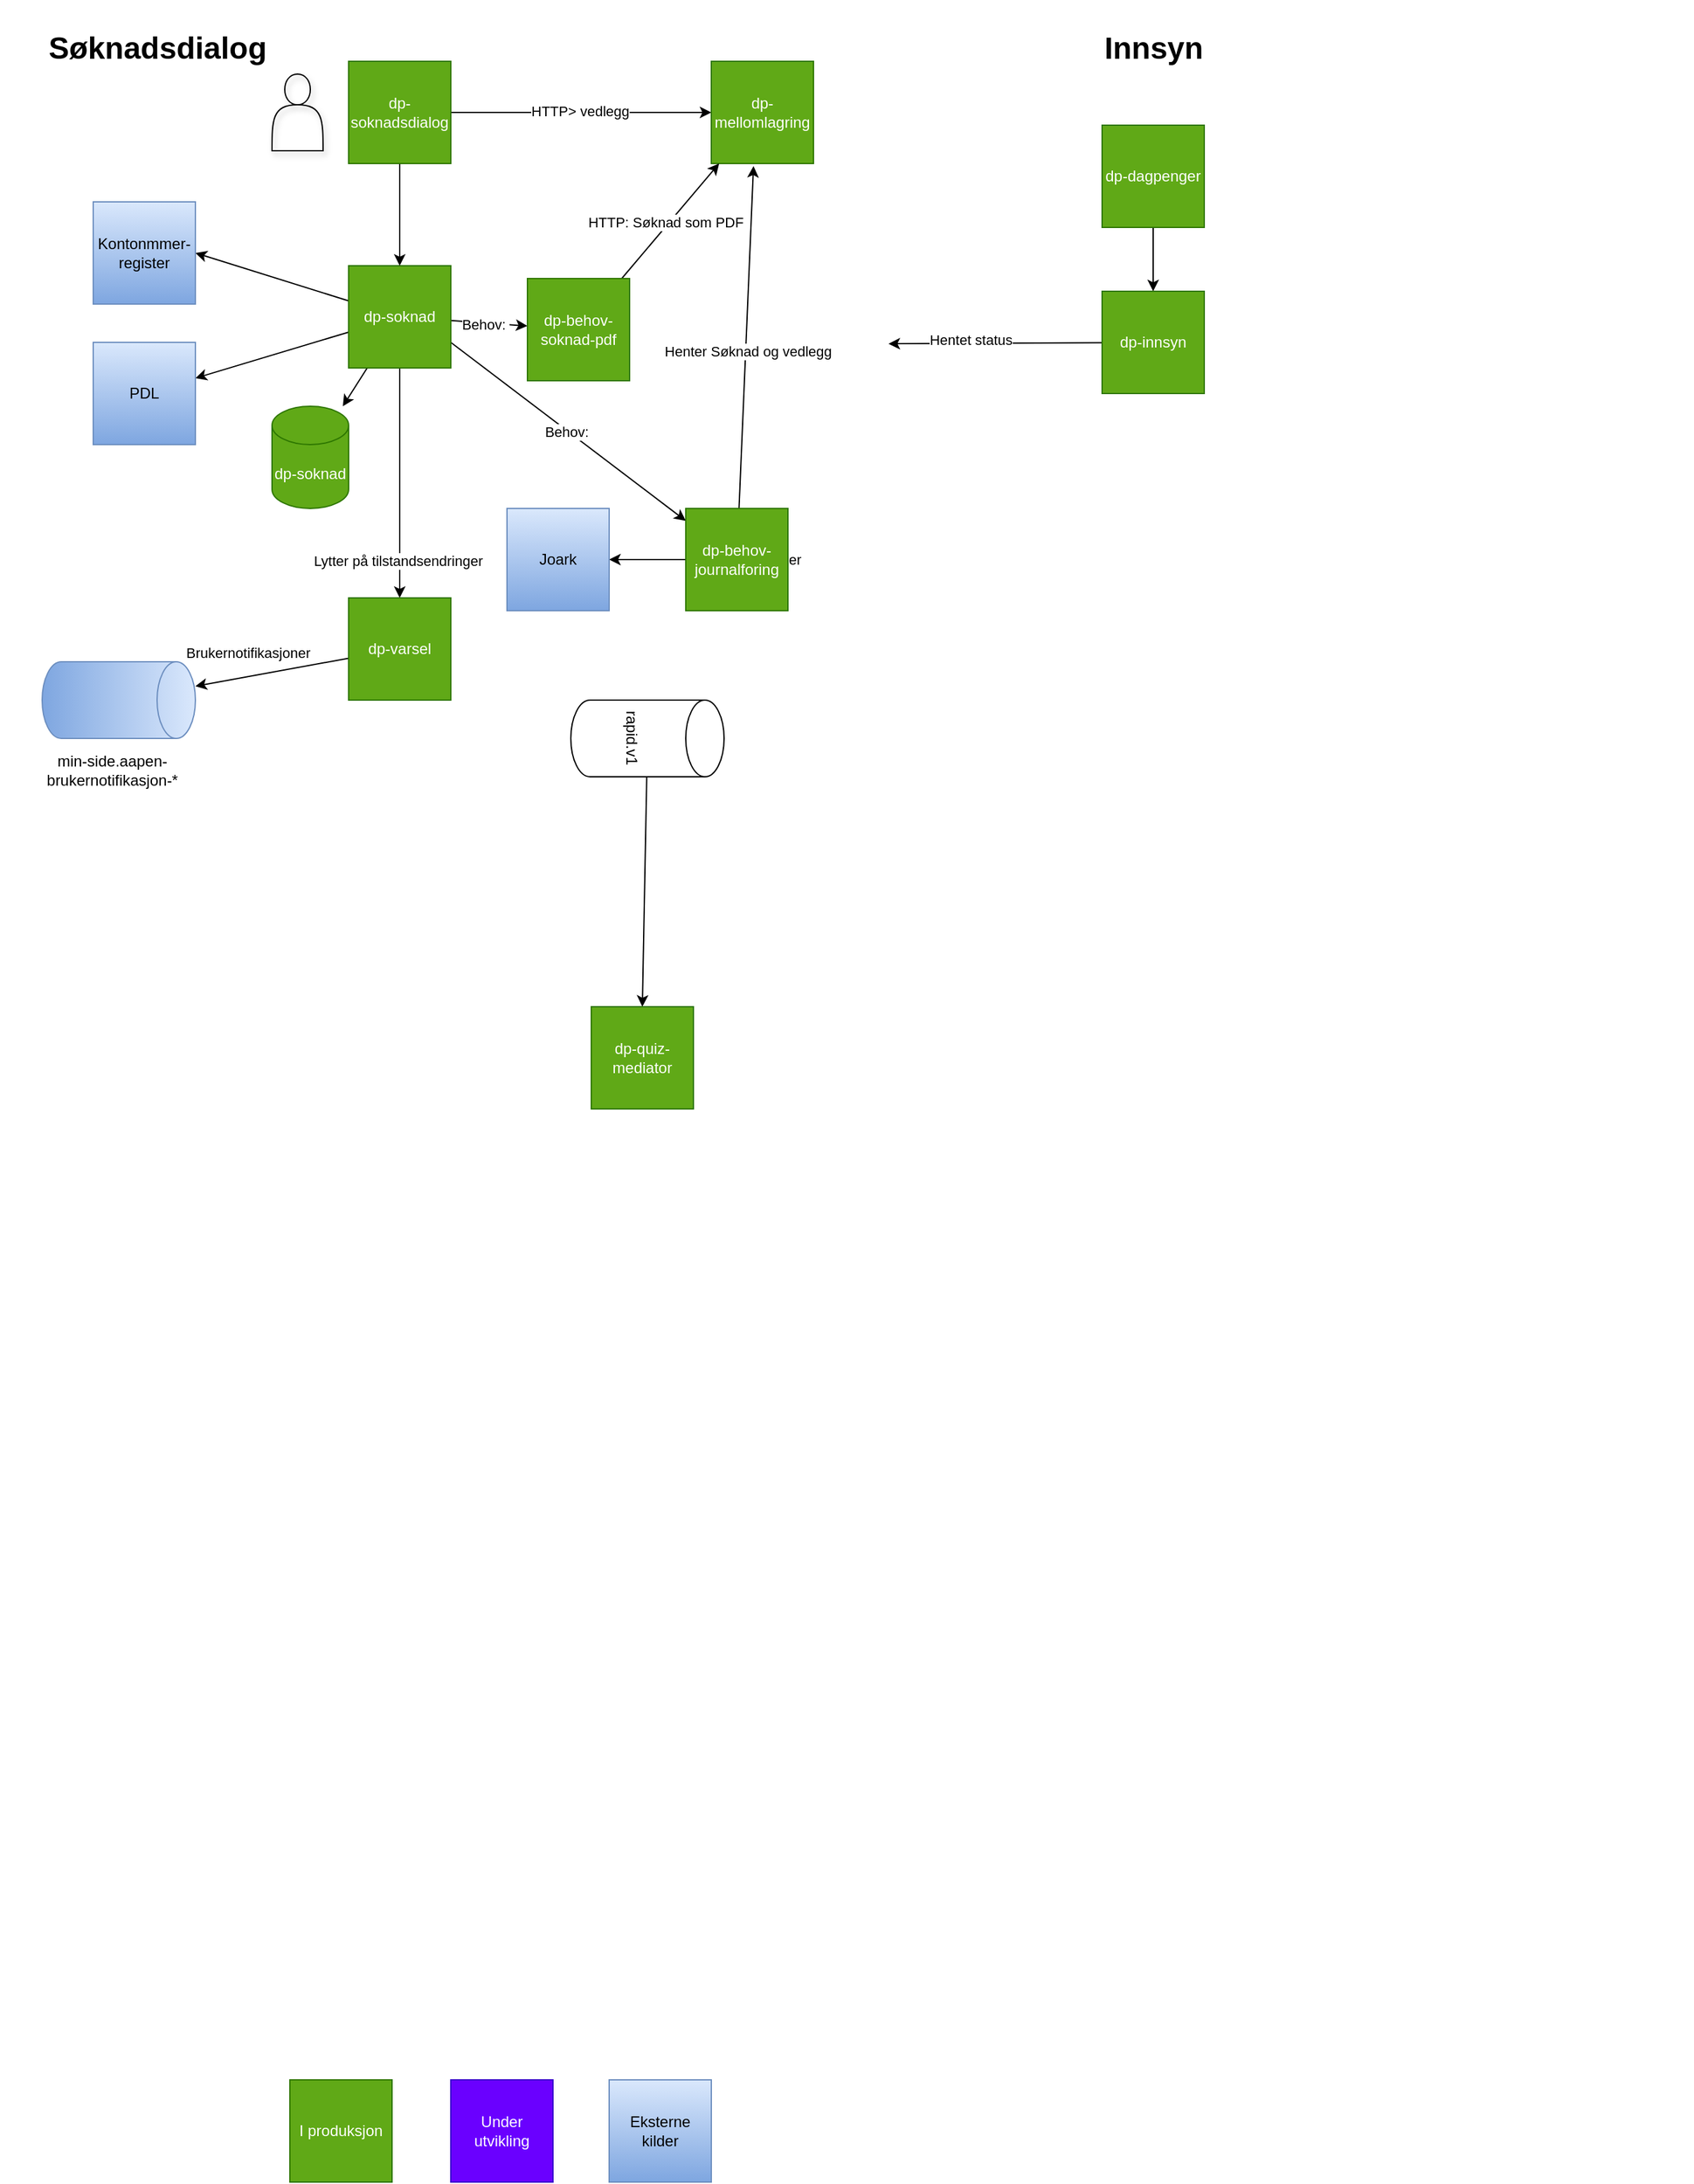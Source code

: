 <mxfile>
    <diagram id="bY9n8TvvBSCk7CfmKey6" name="Page-1">
        <mxGraphModel dx="776" dy="1162" grid="1" gridSize="10" guides="1" tooltips="1" connect="1" arrows="1" fold="1" page="1" pageScale="1" pageWidth="3300" pageHeight="2339" math="0" shadow="0">
            <root>
                <mxCell id="0"/>
                <mxCell id="1" parent="0"/>
                <mxCell id="28" value="" style="rounded=0;whiteSpace=wrap;html=1;strokeColor=#FFFFFF;fillColor=none;shadow=0;strokeWidth=5;" parent="1" vertex="1">
                    <mxGeometry x="90" y="165" width="690" height="635" as="geometry"/>
                </mxCell>
                <mxCell id="5" value="" style="edgeStyle=none;html=1;" parent="1" source="2" target="4" edge="1">
                    <mxGeometry relative="1" as="geometry"/>
                </mxCell>
                <mxCell id="31" style="edgeStyle=none;html=1;entryX=1;entryY=0.5;entryDx=0;entryDy=0;" parent="1" source="2" target="30" edge="1">
                    <mxGeometry relative="1" as="geometry"/>
                </mxCell>
                <mxCell id="36" style="edgeStyle=none;html=1;" parent="1" source="2" target="16" edge="1">
                    <mxGeometry relative="1" as="geometry"/>
                </mxCell>
                <mxCell id="37" value="Behov:&amp;nbsp;" style="edgeLabel;html=1;align=center;verticalAlign=middle;resizable=0;points=[];" parent="36" vertex="1" connectable="0">
                    <mxGeometry x="-0.124" y="-1" relative="1" as="geometry">
                        <mxPoint as="offset"/>
                    </mxGeometry>
                </mxCell>
                <mxCell id="45" style="edgeStyle=none;html=1;" parent="1" source="2" target="33" edge="1">
                    <mxGeometry relative="1" as="geometry"/>
                </mxCell>
                <mxCell id="51" value="Behov:&amp;nbsp;" style="edgeStyle=none;html=1;exitX=1;exitY=0.75;exitDx=0;exitDy=0;" parent="1" source="2" target="17" edge="1">
                    <mxGeometry relative="1" as="geometry"/>
                </mxCell>
                <mxCell id="67" value="Lytter på tilstandsendringer&amp;nbsp;" style="edgeStyle=none;html=1;" edge="1" parent="1" source="2" target="61">
                    <mxGeometry x="0.68" relative="1" as="geometry">
                        <Array as="points"/>
                        <mxPoint as="offset"/>
                    </mxGeometry>
                </mxCell>
                <mxCell id="2" value="dp-soknad" style="whiteSpace=wrap;html=1;aspect=fixed;fillColor=#60a917;fontColor=#ffffff;strokeColor=#2D7600;" parent="1" vertex="1">
                    <mxGeometry x="360" y="370" width="80" height="80" as="geometry"/>
                </mxCell>
                <mxCell id="8" value="" style="edgeStyle=none;html=1;" parent="1" source="3" target="2" edge="1">
                    <mxGeometry relative="1" as="geometry"/>
                </mxCell>
                <mxCell id="10" style="edgeStyle=none;html=1;" parent="1" source="3" target="9" edge="1">
                    <mxGeometry relative="1" as="geometry"/>
                </mxCell>
                <mxCell id="11" value="HTTP&amp;gt; vedlegg" style="edgeLabel;html=1;align=center;verticalAlign=middle;resizable=0;points=[];" parent="10" vertex="1" connectable="0">
                    <mxGeometry x="-0.013" y="1" relative="1" as="geometry">
                        <mxPoint as="offset"/>
                    </mxGeometry>
                </mxCell>
                <mxCell id="3" value="dp-soknadsdialog" style="whiteSpace=wrap;html=1;aspect=fixed;fillColor=#60a917;fontColor=#ffffff;strokeColor=#2D7600;" parent="1" vertex="1">
                    <mxGeometry x="360" y="210" width="80" height="80" as="geometry"/>
                </mxCell>
                <mxCell id="4" value="dp-soknad" style="shape=cylinder3;whiteSpace=wrap;html=1;boundedLbl=1;backgroundOutline=1;size=15;fillColor=#60a917;fontColor=#ffffff;strokeColor=#2D7600;" parent="1" vertex="1">
                    <mxGeometry x="300" y="480" width="60" height="80" as="geometry"/>
                </mxCell>
                <mxCell id="9" value="dp-mellomlagring" style="whiteSpace=wrap;html=1;aspect=fixed;fillColor=#60a917;fontColor=#ffffff;strokeColor=#2D7600;" parent="1" vertex="1">
                    <mxGeometry x="644" y="210" width="80" height="80" as="geometry"/>
                </mxCell>
                <mxCell id="52" style="edgeStyle=none;html=1;" parent="1" source="16" target="9" edge="1">
                    <mxGeometry relative="1" as="geometry"/>
                </mxCell>
                <mxCell id="53" value="HTTP: Søknad som PDF" style="edgeLabel;html=1;align=center;verticalAlign=middle;resizable=0;points=[];" parent="52" vertex="1" connectable="0">
                    <mxGeometry x="-0.038" y="2" relative="1" as="geometry">
                        <mxPoint x="-1" as="offset"/>
                    </mxGeometry>
                </mxCell>
                <mxCell id="16" value="dp-behov-soknad-pdf" style="whiteSpace=wrap;html=1;aspect=fixed;fillColor=#60a917;fontColor=#ffffff;strokeColor=#2D7600;" parent="1" vertex="1">
                    <mxGeometry x="500" y="380" width="80" height="80" as="geometry"/>
                </mxCell>
                <mxCell id="57" style="edgeStyle=none;html=1;entryX=1;entryY=0.5;entryDx=0;entryDy=0;" parent="1" source="17" target="54" edge="1">
                    <mxGeometry relative="1" as="geometry"/>
                </mxCell>
                <mxCell id="58" value="Arkiverer" style="edgeLabel;html=1;align=center;verticalAlign=middle;resizable=0;points=[];" parent="57" vertex="1" connectable="0">
                    <mxGeometry x="-0.095" y="3" relative="1" as="geometry">
                        <mxPoint x="95" y="-3" as="offset"/>
                    </mxGeometry>
                </mxCell>
                <mxCell id="59" style="edgeStyle=none;html=1;entryX=0.413;entryY=1.025;entryDx=0;entryDy=0;entryPerimeter=0;" parent="1" source="17" target="9" edge="1">
                    <mxGeometry relative="1" as="geometry"/>
                </mxCell>
                <mxCell id="60" value="Henter Søknad og vedlegg&amp;nbsp;" style="edgeLabel;html=1;align=center;verticalAlign=middle;resizable=0;points=[];" parent="59" vertex="1" connectable="0">
                    <mxGeometry x="-0.084" y="-3" relative="1" as="geometry">
                        <mxPoint as="offset"/>
                    </mxGeometry>
                </mxCell>
                <mxCell id="17" value="dp-behov-journalforing" style="whiteSpace=wrap;html=1;aspect=fixed;fillColor=#60a917;fontColor=#ffffff;strokeColor=#2D7600;" parent="1" vertex="1">
                    <mxGeometry x="624" y="560" width="80" height="80" as="geometry"/>
                </mxCell>
                <mxCell id="22" style="edgeStyle=none;html=1;entryX=0.5;entryY=0;entryDx=0;entryDy=0;" parent="1" source="18" target="23" edge="1">
                    <mxGeometry relative="1" as="geometry">
                        <mxPoint x="534" y="1090" as="targetPoint"/>
                    </mxGeometry>
                </mxCell>
                <mxCell id="18" value="rapid.v1" style="shape=cylinder3;whiteSpace=wrap;html=1;boundedLbl=1;backgroundOutline=1;size=15;rotation=90;" parent="1" vertex="1">
                    <mxGeometry x="564" y="680" width="60" height="120" as="geometry"/>
                </mxCell>
                <mxCell id="23" value="dp-quiz-mediator" style="whiteSpace=wrap;html=1;aspect=fixed;fillColor=#60a917;fontColor=#ffffff;strokeColor=#2D7600;" parent="1" vertex="1">
                    <mxGeometry x="550" y="950" width="80" height="80" as="geometry"/>
                </mxCell>
                <mxCell id="25" value="I produksjon" style="whiteSpace=wrap;html=1;aspect=fixed;fillColor=#60a917;fontColor=#ffffff;strokeColor=#2D7600;" parent="1" vertex="1">
                    <mxGeometry x="314" y="1790" width="80" height="80" as="geometry"/>
                </mxCell>
                <mxCell id="26" value="Under utvikling" style="whiteSpace=wrap;html=1;aspect=fixed;fillColor=#6a00ff;fontColor=#ffffff;strokeColor=#3700CC;" parent="1" vertex="1">
                    <mxGeometry x="440" y="1790" width="80" height="80" as="geometry"/>
                </mxCell>
                <mxCell id="29" value="" style="shape=actor;whiteSpace=wrap;html=1;shadow=1;fillColor=none;" parent="1" vertex="1">
                    <mxGeometry x="300" y="220" width="40" height="60" as="geometry"/>
                </mxCell>
                <mxCell id="30" value="Kontonmmer-&lt;br&gt;register" style="whiteSpace=wrap;html=1;aspect=fixed;shadow=0;strokeColor=#6c8ebf;fillColor=#dae8fc;gradientColor=#7ea6e0;" parent="1" vertex="1">
                    <mxGeometry x="160" y="320" width="80" height="80" as="geometry"/>
                </mxCell>
                <mxCell id="32" value="Eksterne kilder" style="whiteSpace=wrap;html=1;aspect=fixed;shadow=0;strokeColor=#6c8ebf;fillColor=#dae8fc;gradientColor=#7ea6e0;" parent="1" vertex="1">
                    <mxGeometry x="564" y="1790" width="80" height="80" as="geometry"/>
                </mxCell>
                <mxCell id="33" value="PDL" style="whiteSpace=wrap;html=1;aspect=fixed;shadow=0;strokeColor=#6c8ebf;fillColor=#dae8fc;gradientColor=#7ea6e0;" parent="1" vertex="1">
                    <mxGeometry x="160" y="430" width="80" height="80" as="geometry"/>
                </mxCell>
                <mxCell id="34" value="Søknadsdialog" style="text;strokeColor=none;fillColor=none;html=1;fontSize=24;fontStyle=1;verticalAlign=middle;align=center;shadow=0;strokeWidth=5;" parent="1" vertex="1">
                    <mxGeometry x="160" y="180" width="100" height="40" as="geometry"/>
                </mxCell>
                <mxCell id="48" value="" style="rounded=0;whiteSpace=wrap;html=1;strokeColor=#FFFFFF;fillColor=none;shadow=0;strokeWidth=5;" parent="1" vertex="1">
                    <mxGeometry x="880" y="165" width="530" height="490" as="geometry"/>
                </mxCell>
                <mxCell id="54" value="Joark" style="whiteSpace=wrap;html=1;aspect=fixed;shadow=0;strokeColor=#6c8ebf;fillColor=#dae8fc;gradientColor=#7ea6e0;" parent="1" vertex="1">
                    <mxGeometry x="484" y="560" width="80" height="80" as="geometry"/>
                </mxCell>
                <mxCell id="65" style="edgeStyle=none;html=1;" parent="1" source="61" target="63" edge="1">
                    <mxGeometry relative="1" as="geometry"/>
                </mxCell>
                <mxCell id="66" value="Brukernotifikasjoner" style="edgeLabel;html=1;align=center;verticalAlign=middle;resizable=0;points=[];" parent="65" vertex="1" connectable="0">
                    <mxGeometry x="-0.113" y="1" relative="1" as="geometry">
                        <mxPoint x="-26" y="-15" as="offset"/>
                    </mxGeometry>
                </mxCell>
                <mxCell id="61" value="dp-varsel" style="whiteSpace=wrap;html=1;aspect=fixed;fillColor=#60a917;fontColor=#ffffff;strokeColor=#2D7600;" parent="1" vertex="1">
                    <mxGeometry x="360" y="630" width="80" height="80" as="geometry"/>
                </mxCell>
                <mxCell id="63" value="" style="shape=cylinder3;whiteSpace=wrap;html=1;boundedLbl=1;backgroundOutline=1;size=15;rotation=90;fillColor=#dae8fc;gradientColor=#7ea6e0;strokeColor=#6c8ebf;" parent="1" vertex="1">
                    <mxGeometry x="150" y="650" width="60" height="120" as="geometry"/>
                </mxCell>
                <mxCell id="69" value="min-side.aapen-brukernotifikasjon-*" style="text;html=1;strokeColor=none;fillColor=none;align=center;verticalAlign=middle;whiteSpace=wrap;rounded=0;" vertex="1" parent="1">
                    <mxGeometry x="110" y="750" width="130" height="30" as="geometry"/>
                </mxCell>
                <mxCell id="70" value="Innsyn" style="text;strokeColor=none;fillColor=none;html=1;fontSize=24;fontStyle=1;verticalAlign=middle;align=center;shadow=0;strokeWidth=5;" vertex="1" parent="1">
                    <mxGeometry x="940" y="180" width="100" height="40" as="geometry"/>
                </mxCell>
                <mxCell id="73" value="" style="edgeStyle=none;html=1;" edge="1" parent="1" source="71" target="72">
                    <mxGeometry relative="1" as="geometry"/>
                </mxCell>
                <mxCell id="71" value="dp-dagpenger" style="whiteSpace=wrap;html=1;aspect=fixed;fillColor=#60a917;fontColor=#ffffff;strokeColor=#2D7600;" vertex="1" parent="1">
                    <mxGeometry x="950" y="260" width="80" height="80" as="geometry"/>
                </mxCell>
                <mxCell id="74" style="edgeStyle=none;html=1;entryX=1.004;entryY=0.419;entryDx=0;entryDy=0;entryPerimeter=0;" edge="1" parent="1" source="72" target="28">
                    <mxGeometry relative="1" as="geometry"/>
                </mxCell>
                <mxCell id="75" value="Hentet status" style="edgeLabel;html=1;align=center;verticalAlign=middle;resizable=0;points=[];" vertex="1" connectable="0" parent="74">
                    <mxGeometry x="0.232" y="-3" relative="1" as="geometry">
                        <mxPoint as="offset"/>
                    </mxGeometry>
                </mxCell>
                <mxCell id="72" value="dp-innsyn" style="whiteSpace=wrap;html=1;aspect=fixed;fillColor=#60a917;fontColor=#ffffff;strokeColor=#2D7600;" vertex="1" parent="1">
                    <mxGeometry x="950" y="390" width="80" height="80" as="geometry"/>
                </mxCell>
            </root>
        </mxGraphModel>
    </diagram>
</mxfile>